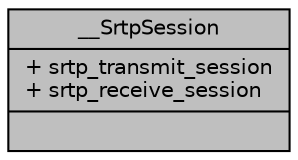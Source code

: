digraph "__SrtpSession"
{
 // LATEX_PDF_SIZE
  edge [fontname="Helvetica",fontsize="10",labelfontname="Helvetica",labelfontsize="10"];
  node [fontname="Helvetica",fontsize="10",shape=record];
  Node1 [label="{__SrtpSession\n|+ srtp_transmit_session\l+ srtp_receive_session\l|}",height=0.2,width=0.4,color="black", fillcolor="grey75", style="filled", fontcolor="black",tooltip=" "];
}
